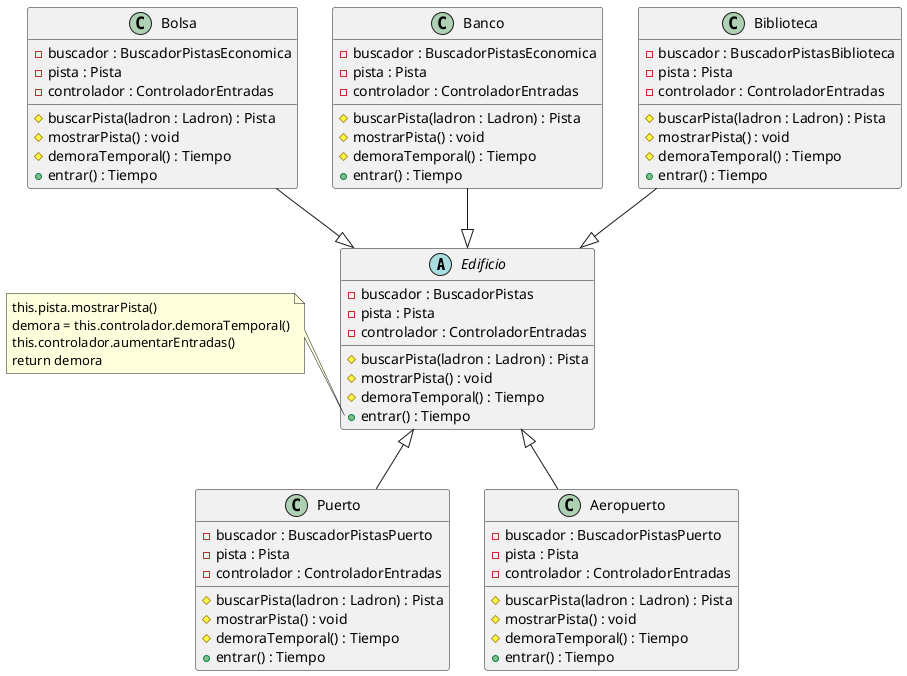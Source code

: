 @startuml

abstract Edificio{
    - buscador : BuscadorPistas
    - pista : Pista
    - controlador : ControladorEntradas
    # buscarPista(ladron : Ladron) : Pista
    # mostrarPista() : void
    # demoraTemporal() : Tiempo
    + entrar() : Tiempo
}

class Bolsa{
    - buscador : BuscadorPistasEconomica
    - pista : Pista
    - controlador : ControladorEntradas
    # buscarPista(ladron : Ladron) : Pista
    # mostrarPista() : void
    # demoraTemporal() : Tiempo
    + entrar() : Tiempo
}

class Banco{
    - buscador : BuscadorPistasEconomica
    - pista : Pista
    - controlador : ControladorEntradas
    # buscarPista(ladron : Ladron) : Pista
    # mostrarPista() : void
    # demoraTemporal() : Tiempo
    + entrar() : Tiempo
}

class Biblioteca{
    - buscador : BuscadorPistasBiblioteca
    - pista : Pista
    - controlador : ControladorEntradas
    # buscarPista(ladron : Ladron) : Pista
    # mostrarPista() : void
    # demoraTemporal() : Tiempo
    + entrar() : Tiempo
}

class Puerto{
    - buscador : BuscadorPistasPuerto
    - pista : Pista
    - controlador : ControladorEntradas
    # buscarPista(ladron : Ladron) : Pista
    # mostrarPista() : void
    # demoraTemporal() : Tiempo
    + entrar() : Tiempo
}

class Aeropuerto{
    - buscador : BuscadorPistasPuerto
    - pista : Pista
    - controlador : ControladorEntradas
    # buscarPista(ladron : Ladron) : Pista
    # mostrarPista() : void
    # demoraTemporal() : Tiempo
    + entrar() : Tiempo
}

note left of Edificio::entrar
    this.pista.mostrarPista()
    demora = this.controlador.demoraTemporal()
    this.controlador.aumentarEntradas()
    return demora
end note

Bolsa --|> Edificio
Banco --|> Edificio
Biblioteca  --|> Edificio
Edificio <|-- Puerto
Edificio <|-- Aeropuerto

@enduml